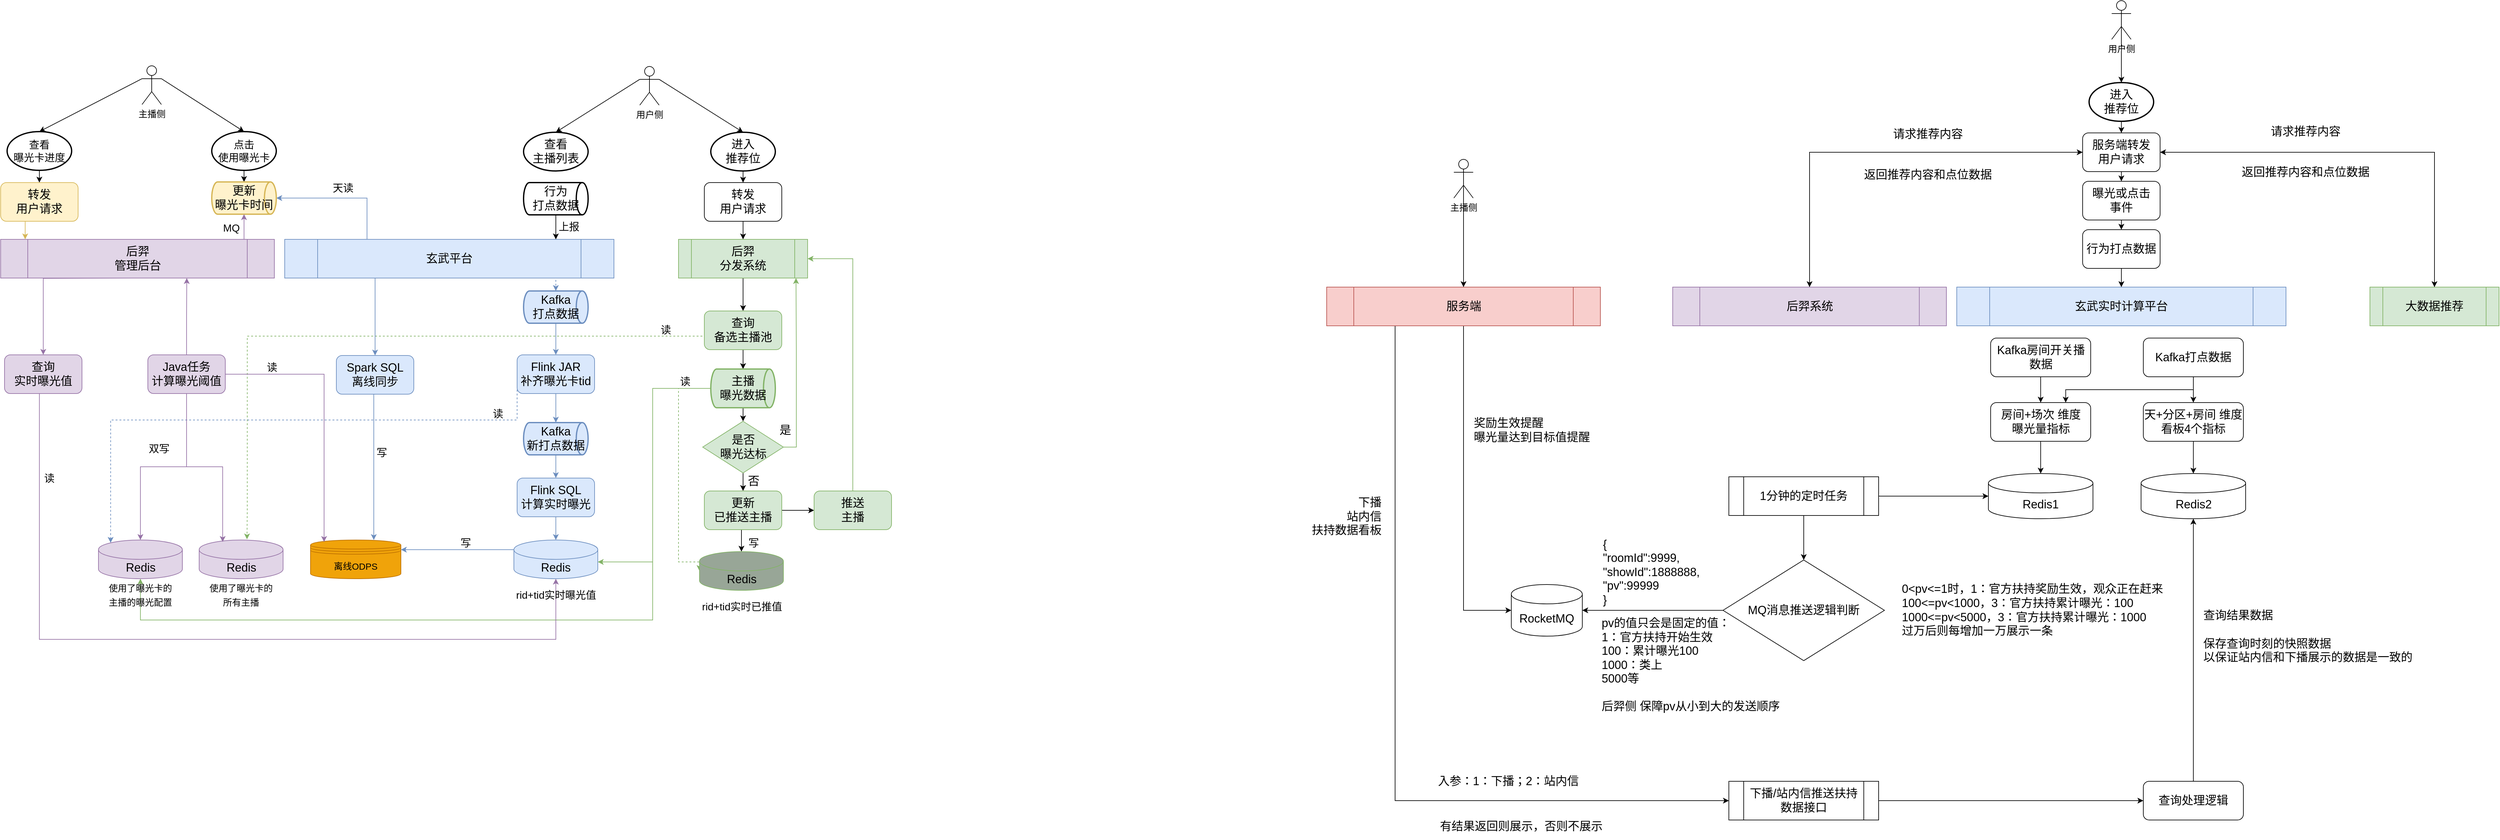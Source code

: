 <mxfile version="20.6.2" type="github">
  <diagram id="t1FCCeD-Ky4FYSk9POs2" name="第 1 页">
    <mxGraphModel dx="2903" dy="1158" grid="1" gridSize="10" guides="1" tooltips="1" connect="1" arrows="1" fold="1" page="1" pageScale="1" pageWidth="827" pageHeight="1169" math="0" shadow="0">
      <root>
        <mxCell id="0" />
        <mxCell id="1" parent="0" />
        <mxCell id="jsiAO8ca6etxvkX8Onv4-1" style="edgeStyle=orthogonalEdgeStyle;rounded=0;orthogonalLoop=1;jettySize=auto;html=1;exitX=0;exitY=0.5;exitDx=0;exitDy=0;exitPerimeter=0;entryX=0.5;entryY=1;entryDx=0;entryDy=0;entryPerimeter=0;fontSize=16;fillColor=#d5e8d4;strokeColor=#82b366;" edge="1" parent="1" source="jsiAO8ca6etxvkX8Onv4-45" target="jsiAO8ca6etxvkX8Onv4-78">
          <mxGeometry relative="1" as="geometry">
            <mxPoint x="140.5" y="906" as="targetPoint" />
            <Array as="points">
              <mxPoint x="600" y="611" />
              <mxPoint x="600" y="970" />
              <mxPoint x="-193" y="970" />
            </Array>
          </mxGeometry>
        </mxCell>
        <mxCell id="jsiAO8ca6etxvkX8Onv4-2" style="edgeStyle=orthogonalEdgeStyle;rounded=0;orthogonalLoop=1;jettySize=auto;html=1;exitX=0.5;exitY=1;exitDx=0;exitDy=0;fontSize=16;entryX=0.5;entryY=1;entryDx=0;entryDy=0;entryPerimeter=0;fillColor=#e1d5e7;strokeColor=#9673a6;" edge="1" parent="1" source="jsiAO8ca6etxvkX8Onv4-58" target="jsiAO8ca6etxvkX8Onv4-15">
          <mxGeometry relative="1" as="geometry">
            <mxPoint x="451" y="880" as="targetPoint" />
            <Array as="points">
              <mxPoint x="-350" y="600" />
              <mxPoint x="-350" y="1000" />
              <mxPoint x="450" y="1000" />
            </Array>
          </mxGeometry>
        </mxCell>
        <mxCell id="jsiAO8ca6etxvkX8Onv4-3" style="edgeStyle=none;rounded=0;orthogonalLoop=1;jettySize=auto;html=1;exitX=1;exitY=0.333;exitDx=0;exitDy=0;exitPerimeter=0;entryX=0.5;entryY=0;entryDx=0;entryDy=0;entryPerimeter=0;fontSize=16;" edge="1" parent="1" source="jsiAO8ca6etxvkX8Onv4-5" target="jsiAO8ca6etxvkX8Onv4-38">
          <mxGeometry relative="1" as="geometry" />
        </mxCell>
        <mxCell id="jsiAO8ca6etxvkX8Onv4-4" style="edgeStyle=none;rounded=0;orthogonalLoop=1;jettySize=auto;html=1;exitX=0;exitY=0.333;exitDx=0;exitDy=0;exitPerimeter=0;entryX=0.5;entryY=0;entryDx=0;entryDy=0;entryPerimeter=0;fontSize=16;" edge="1" parent="1" source="jsiAO8ca6etxvkX8Onv4-5" target="jsiAO8ca6etxvkX8Onv4-40">
          <mxGeometry relative="1" as="geometry" />
        </mxCell>
        <mxCell id="jsiAO8ca6etxvkX8Onv4-5" value="&lt;font style=&quot;font-size: 14px;&quot;&gt;主播侧&lt;/font&gt;" style="shape=umlActor;verticalLabelPosition=bottom;verticalAlign=top;html=1;outlineConnect=0;" vertex="1" parent="1">
          <mxGeometry x="-191" y="111" width="30" height="60" as="geometry" />
        </mxCell>
        <mxCell id="jsiAO8ca6etxvkX8Onv4-6" style="rounded=0;orthogonalLoop=1;jettySize=auto;html=1;exitX=1;exitY=0.333;exitDx=0;exitDy=0;exitPerimeter=0;entryX=0.5;entryY=0;entryDx=0;entryDy=0;entryPerimeter=0;fontSize=16;" edge="1" parent="1" source="jsiAO8ca6etxvkX8Onv4-8" target="jsiAO8ca6etxvkX8Onv4-36">
          <mxGeometry relative="1" as="geometry" />
        </mxCell>
        <mxCell id="jsiAO8ca6etxvkX8Onv4-7" style="edgeStyle=none;rounded=0;orthogonalLoop=1;jettySize=auto;html=1;exitX=0;exitY=0.333;exitDx=0;exitDy=0;exitPerimeter=0;entryX=0.5;entryY=0;entryDx=0;entryDy=0;entryPerimeter=0;fontSize=16;" edge="1" parent="1" source="jsiAO8ca6etxvkX8Onv4-8" target="jsiAO8ca6etxvkX8Onv4-41">
          <mxGeometry relative="1" as="geometry" />
        </mxCell>
        <mxCell id="jsiAO8ca6etxvkX8Onv4-8" value="&lt;font style=&quot;font-size: 14px;&quot;&gt;用户侧&lt;/font&gt;" style="shape=umlActor;verticalLabelPosition=bottom;verticalAlign=top;html=1;outlineConnect=0;" vertex="1" parent="1">
          <mxGeometry x="580" y="112" width="30" height="60" as="geometry" />
        </mxCell>
        <mxCell id="jsiAO8ca6etxvkX8Onv4-9" style="edgeStyle=orthogonalEdgeStyle;rounded=0;orthogonalLoop=1;jettySize=auto;html=1;exitX=0.5;exitY=1;exitDx=0;exitDy=0;entryX=0.5;entryY=0;entryDx=0;entryDy=0;fontSize=18;" edge="1" parent="1" source="jsiAO8ca6etxvkX8Onv4-10" target="jsiAO8ca6etxvkX8Onv4-13">
          <mxGeometry relative="1" as="geometry" />
        </mxCell>
        <mxCell id="jsiAO8ca6etxvkX8Onv4-10" value="后羿&lt;br&gt;分发系统" style="shape=process;whiteSpace=wrap;html=1;backgroundOutline=1;fontSize=18;fillColor=#d5e8d4;strokeColor=#82b366;" vertex="1" parent="1">
          <mxGeometry x="640" y="380" width="200" height="60" as="geometry" />
        </mxCell>
        <mxCell id="jsiAO8ca6etxvkX8Onv4-11" style="edgeStyle=orthogonalEdgeStyle;rounded=0;orthogonalLoop=1;jettySize=auto;html=1;exitX=0.5;exitY=1;exitDx=0;exitDy=0;entryX=0.5;entryY=0;entryDx=0;entryDy=0;entryPerimeter=0;fontSize=18;" edge="1" parent="1" source="jsiAO8ca6etxvkX8Onv4-13" target="jsiAO8ca6etxvkX8Onv4-45">
          <mxGeometry relative="1" as="geometry" />
        </mxCell>
        <mxCell id="jsiAO8ca6etxvkX8Onv4-12" style="edgeStyle=orthogonalEdgeStyle;rounded=0;orthogonalLoop=1;jettySize=auto;html=1;exitX=0;exitY=0.5;exitDx=0;exitDy=0;fontSize=16;fillColor=#d5e8d4;strokeColor=#82b366;dashed=1;entryX=0.57;entryY=0;entryDx=0;entryDy=-1;entryPerimeter=0;" edge="1" parent="1" source="jsiAO8ca6etxvkX8Onv4-13" target="jsiAO8ca6etxvkX8Onv4-75">
          <mxGeometry relative="1" as="geometry">
            <mxPoint x="-30" y="800" as="targetPoint" />
            <Array as="points">
              <mxPoint x="680" y="530" />
              <mxPoint x="-28" y="530" />
              <mxPoint x="-28" y="800" />
            </Array>
          </mxGeometry>
        </mxCell>
        <mxCell id="jsiAO8ca6etxvkX8Onv4-13" value="&lt;span style=&quot;font-size: 18px;&quot;&gt;查询&lt;br&gt;备选主播池&lt;/span&gt;" style="rounded=1;whiteSpace=wrap;html=1;fontSize=14;fillColor=#d5e8d4;strokeColor=#82b366;" vertex="1" parent="1">
          <mxGeometry x="680" y="491" width="120" height="60" as="geometry" />
        </mxCell>
        <mxCell id="jsiAO8ca6etxvkX8Onv4-14" value="" style="group;" vertex="1" connectable="0" parent="1">
          <mxGeometry x="382.5" y="846" width="135" height="100" as="geometry" />
        </mxCell>
        <mxCell id="jsiAO8ca6etxvkX8Onv4-15" value="Redis" style="shape=cylinder3;whiteSpace=wrap;html=1;boundedLbl=1;backgroundOutline=1;size=15;fontSize=18;fillColor=#dae8fc;strokeColor=#6c8ebf;" vertex="1" parent="jsiAO8ca6etxvkX8Onv4-14">
          <mxGeometry x="2.5" width="130" height="60" as="geometry" />
        </mxCell>
        <mxCell id="jsiAO8ca6etxvkX8Onv4-16" value="&lt;font style=&quot;font-size: 16px;&quot;&gt;rid+tid实时曝光值&lt;/font&gt;" style="text;html=1;align=center;verticalAlign=middle;whiteSpace=wrap;rounded=0;fontSize=18;" vertex="1" parent="jsiAO8ca6etxvkX8Onv4-14">
          <mxGeometry x="0.5" y="70" width="135" height="30" as="geometry" />
        </mxCell>
        <mxCell id="jsiAO8ca6etxvkX8Onv4-17" style="edgeStyle=orthogonalEdgeStyle;rounded=0;orthogonalLoop=1;jettySize=auto;html=1;exitX=0.5;exitY=1;exitDx=0;exitDy=0;fontSize=18;" edge="1" parent="1" source="jsiAO8ca6etxvkX8Onv4-19" target="jsiAO8ca6etxvkX8Onv4-22">
          <mxGeometry relative="1" as="geometry" />
        </mxCell>
        <mxCell id="jsiAO8ca6etxvkX8Onv4-18" style="edgeStyle=orthogonalEdgeStyle;rounded=0;orthogonalLoop=1;jettySize=auto;html=1;exitX=1;exitY=0.5;exitDx=0;exitDy=0;entryX=0.91;entryY=1;entryDx=0;entryDy=0;entryPerimeter=0;fontSize=18;fillColor=#d5e8d4;strokeColor=#82b366;" edge="1" parent="1" source="jsiAO8ca6etxvkX8Onv4-19" target="jsiAO8ca6etxvkX8Onv4-10">
          <mxGeometry relative="1" as="geometry" />
        </mxCell>
        <mxCell id="jsiAO8ca6etxvkX8Onv4-19" value="&lt;font style=&quot;font-size: 18px;&quot;&gt;是否&lt;br&gt;曝光达标&lt;/font&gt;" style="rhombus;whiteSpace=wrap;html=1;fontSize=14;fillColor=#d5e8d4;strokeColor=#82b366;" vertex="1" parent="1">
          <mxGeometry x="677.5" y="662" width="125" height="80" as="geometry" />
        </mxCell>
        <mxCell id="jsiAO8ca6etxvkX8Onv4-20" style="edgeStyle=orthogonalEdgeStyle;rounded=0;orthogonalLoop=1;jettySize=auto;html=1;exitX=1;exitY=0.5;exitDx=0;exitDy=0;entryX=0;entryY=0.5;entryDx=0;entryDy=0;fontSize=16;" edge="1" parent="1" source="jsiAO8ca6etxvkX8Onv4-22" target="jsiAO8ca6etxvkX8Onv4-24">
          <mxGeometry relative="1" as="geometry" />
        </mxCell>
        <mxCell id="jsiAO8ca6etxvkX8Onv4-21" style="edgeStyle=orthogonalEdgeStyle;rounded=0;orthogonalLoop=1;jettySize=auto;html=1;exitX=0.5;exitY=1;exitDx=0;exitDy=0;entryX=0.5;entryY=0;entryDx=0;entryDy=0;entryPerimeter=0;fontSize=16;" edge="1" parent="1" source="jsiAO8ca6etxvkX8Onv4-22" target="jsiAO8ca6etxvkX8Onv4-60">
          <mxGeometry relative="1" as="geometry" />
        </mxCell>
        <mxCell id="jsiAO8ca6etxvkX8Onv4-22" value="&lt;span style=&quot;font-size: 18px;&quot;&gt;更新&lt;br&gt;&lt;/span&gt;&lt;span style=&quot;font-size: 18px;&quot;&gt;已推送主播&lt;/span&gt;" style="rounded=1;whiteSpace=wrap;html=1;fontSize=14;fillColor=#d5e8d4;strokeColor=#82b366;" vertex="1" parent="1">
          <mxGeometry x="680" y="770" width="120" height="60" as="geometry" />
        </mxCell>
        <mxCell id="jsiAO8ca6etxvkX8Onv4-23" style="edgeStyle=orthogonalEdgeStyle;rounded=0;orthogonalLoop=1;jettySize=auto;html=1;exitX=0.5;exitY=0;exitDx=0;exitDy=0;entryX=1;entryY=0.5;entryDx=0;entryDy=0;fontSize=16;fillColor=#d5e8d4;strokeColor=#82b366;" edge="1" parent="1" source="jsiAO8ca6etxvkX8Onv4-24" target="jsiAO8ca6etxvkX8Onv4-10">
          <mxGeometry relative="1" as="geometry" />
        </mxCell>
        <mxCell id="jsiAO8ca6etxvkX8Onv4-24" value="&lt;span style=&quot;font-size: 18px;&quot;&gt;推送&lt;br&gt;主播&lt;/span&gt;" style="rounded=1;whiteSpace=wrap;html=1;fontSize=14;fillColor=#d5e8d4;strokeColor=#82b366;" vertex="1" parent="1">
          <mxGeometry x="850" y="770" width="120" height="60" as="geometry" />
        </mxCell>
        <mxCell id="jsiAO8ca6etxvkX8Onv4-25" style="edgeStyle=orthogonalEdgeStyle;rounded=0;orthogonalLoop=1;jettySize=auto;html=1;exitX=0.5;exitY=1;exitDx=0;exitDy=0;entryX=0.5;entryY=0;entryDx=0;entryDy=0;entryPerimeter=0;fontSize=18;fillColor=#dae8fc;strokeColor=#6c8ebf;" edge="1" parent="1" source="jsiAO8ca6etxvkX8Onv4-27" target="jsiAO8ca6etxvkX8Onv4-51">
          <mxGeometry relative="1" as="geometry" />
        </mxCell>
        <mxCell id="jsiAO8ca6etxvkX8Onv4-26" style="edgeStyle=orthogonalEdgeStyle;rounded=0;orthogonalLoop=1;jettySize=auto;html=1;exitX=0;exitY=0.5;exitDx=0;exitDy=0;dashed=1;fontSize=16;fillColor=#dae8fc;strokeColor=#6c8ebf;entryX=0.145;entryY=0;entryDx=0;entryDy=4.35;entryPerimeter=0;" edge="1" parent="1" source="jsiAO8ca6etxvkX8Onv4-27" target="jsiAO8ca6etxvkX8Onv4-78">
          <mxGeometry relative="1" as="geometry">
            <mxPoint x="-210" y="840" as="targetPoint" />
            <Array as="points">
              <mxPoint x="390" y="660" />
              <mxPoint x="-240" y="660" />
            </Array>
          </mxGeometry>
        </mxCell>
        <mxCell id="jsiAO8ca6etxvkX8Onv4-27" value="&lt;span style=&quot;font-size: 18px;&quot;&gt;Flink JAR&lt;br&gt;补齐曝光卡tid&lt;br&gt;&lt;/span&gt;" style="rounded=1;whiteSpace=wrap;html=1;fontSize=14;fillColor=#dae8fc;strokeColor=#6c8ebf;" vertex="1" parent="1">
          <mxGeometry x="390" y="559" width="120" height="60" as="geometry" />
        </mxCell>
        <mxCell id="jsiAO8ca6etxvkX8Onv4-28" style="edgeStyle=orthogonalEdgeStyle;rounded=0;orthogonalLoop=1;jettySize=auto;html=1;exitX=0.5;exitY=1;exitDx=0;exitDy=0;entryX=0.5;entryY=0;entryDx=0;entryDy=0;entryPerimeter=0;fontSize=18;fillColor=#dae8fc;strokeColor=#6c8ebf;" edge="1" parent="1" source="jsiAO8ca6etxvkX8Onv4-29" target="jsiAO8ca6etxvkX8Onv4-15">
          <mxGeometry relative="1" as="geometry" />
        </mxCell>
        <mxCell id="jsiAO8ca6etxvkX8Onv4-29" value="&lt;span style=&quot;font-size: 18px;&quot;&gt;Flink SQL&lt;br&gt;计算实时曝光&lt;br&gt;&lt;/span&gt;" style="rounded=1;whiteSpace=wrap;html=1;fontSize=14;fillColor=#dae8fc;strokeColor=#6c8ebf;" vertex="1" parent="1">
          <mxGeometry x="390" y="750" width="120" height="60" as="geometry" />
        </mxCell>
        <mxCell id="jsiAO8ca6etxvkX8Onv4-30" value="&lt;font style=&quot;font-size: 14px;&quot;&gt;离线ODPS&lt;/font&gt;" style="shape=datastore;whiteSpace=wrap;html=1;fontSize=18;fillColor=#f0a30a;strokeColor=#BD7000;fontColor=#000000;points=[[0,0.3,0,0,0],[0,0.5,0,0,0],[0,0.7,0,0,0],[0.15,0.05,0,0,0],[0.15,0.95,0,0,0],[0.5,0,0,0,0],[0.5,1,0,0,0],[0.7,0,0,0,0],[0.85,0.95,0,0,0],[1,0.3,0,0,0],[1,0.5,0,0,0],[1,0.7,0,0,0]];" vertex="1" parent="1">
          <mxGeometry x="70" y="846" width="140" height="60" as="geometry" />
        </mxCell>
        <mxCell id="jsiAO8ca6etxvkX8Onv4-31" style="edgeStyle=orthogonalEdgeStyle;rounded=0;orthogonalLoop=1;jettySize=auto;html=1;exitX=0.83;exitY=1;exitDx=0;exitDy=0;exitPerimeter=0;entryX=0.5;entryY=0;entryDx=0;entryDy=0;entryPerimeter=0;dashed=1;fontSize=16;fillColor=#dae8fc;strokeColor=#6c8ebf;" edge="1" parent="1" source="jsiAO8ca6etxvkX8Onv4-34" target="jsiAO8ca6etxvkX8Onv4-49">
          <mxGeometry relative="1" as="geometry" />
        </mxCell>
        <mxCell id="jsiAO8ca6etxvkX8Onv4-32" style="edgeStyle=orthogonalEdgeStyle;rounded=0;orthogonalLoop=1;jettySize=auto;html=1;exitX=0.25;exitY=1;exitDx=0;exitDy=0;exitPerimeter=0;entryX=0.5;entryY=0;entryDx=0;entryDy=0;fontSize=16;fillColor=#dae8fc;strokeColor=#6c8ebf;" edge="1" parent="1" source="jsiAO8ca6etxvkX8Onv4-34" target="jsiAO8ca6etxvkX8Onv4-68">
          <mxGeometry relative="1" as="geometry">
            <Array as="points">
              <mxPoint x="170" y="440" />
            </Array>
          </mxGeometry>
        </mxCell>
        <mxCell id="jsiAO8ca6etxvkX8Onv4-33" style="edgeStyle=orthogonalEdgeStyle;rounded=0;orthogonalLoop=1;jettySize=auto;html=1;exitX=0.25;exitY=0;exitDx=0;exitDy=0;exitPerimeter=0;entryX=1;entryY=0.5;entryDx=0;entryDy=0;entryPerimeter=0;fontSize=16;fillColor=#dae8fc;strokeColor=#6c8ebf;" edge="1" parent="1" source="jsiAO8ca6etxvkX8Onv4-34" target="jsiAO8ca6etxvkX8Onv4-52">
          <mxGeometry relative="1" as="geometry" />
        </mxCell>
        <mxCell id="jsiAO8ca6etxvkX8Onv4-34" value="玄武平台" style="shape=process;whiteSpace=wrap;html=1;backgroundOutline=1;fontSize=18;fillColor=#dae8fc;strokeColor=#6c8ebf;points=[[0,0,0,0,0],[0,0.25,0,0,0],[0,0.5,0,0,0],[0,0.75,0,0,0],[0.11,1,0,0,0],[0.25,0,0,0,0],[0.25,1,0,0,0],[0.5,0,0,0,0],[0.5,1,0,0,0],[0.75,0,0,0,0],[0.83,1,0,0,0],[1,0,0,0,0],[1,0.25,0,0,0],[1,0.5,0,0,0],[1,0.75,0,0,0],[1,1,0,0,0]];" vertex="1" parent="1">
          <mxGeometry x="30" y="380" width="510" height="60" as="geometry" />
        </mxCell>
        <mxCell id="jsiAO8ca6etxvkX8Onv4-35" style="edgeStyle=orthogonalEdgeStyle;rounded=0;orthogonalLoop=1;jettySize=auto;html=1;exitX=0.5;exitY=1;exitDx=0;exitDy=0;exitPerimeter=0;fontSize=16;" edge="1" parent="1" source="jsiAO8ca6etxvkX8Onv4-36" target="jsiAO8ca6etxvkX8Onv4-64">
          <mxGeometry relative="1" as="geometry" />
        </mxCell>
        <mxCell id="jsiAO8ca6etxvkX8Onv4-36" value="&lt;font style=&quot;font-size: 18px;&quot;&gt;进入&lt;br&gt;推荐位&lt;/font&gt;" style="strokeWidth=2;html=1;shape=mxgraph.flowchart.start_1;whiteSpace=wrap;fontSize=14;" vertex="1" parent="1">
          <mxGeometry x="690" y="214" width="100" height="60" as="geometry" />
        </mxCell>
        <mxCell id="jsiAO8ca6etxvkX8Onv4-37" style="edgeStyle=orthogonalEdgeStyle;rounded=0;orthogonalLoop=1;jettySize=auto;html=1;exitX=0.5;exitY=1;exitDx=0;exitDy=0;exitPerimeter=0;fontSize=16;" edge="1" parent="1" source="jsiAO8ca6etxvkX8Onv4-38" target="jsiAO8ca6etxvkX8Onv4-52">
          <mxGeometry relative="1" as="geometry" />
        </mxCell>
        <mxCell id="jsiAO8ca6etxvkX8Onv4-38" value="&lt;font style=&quot;font-size: 16px;&quot;&gt;点击&lt;br style=&quot;&quot;&gt;使用曝光卡&lt;/font&gt;" style="strokeWidth=2;html=1;shape=mxgraph.flowchart.start_1;whiteSpace=wrap;fontSize=14;" vertex="1" parent="1">
          <mxGeometry x="-83" y="213" width="100" height="60" as="geometry" />
        </mxCell>
        <mxCell id="jsiAO8ca6etxvkX8Onv4-39" style="edgeStyle=orthogonalEdgeStyle;rounded=0;orthogonalLoop=1;jettySize=auto;html=1;exitX=0.5;exitY=1;exitDx=0;exitDy=0;exitPerimeter=0;entryX=0.5;entryY=0;entryDx=0;entryDy=0;fontSize=16;" edge="1" parent="1" source="jsiAO8ca6etxvkX8Onv4-40" target="jsiAO8ca6etxvkX8Onv4-66">
          <mxGeometry relative="1" as="geometry" />
        </mxCell>
        <mxCell id="jsiAO8ca6etxvkX8Onv4-40" value="&lt;font style=&quot;font-size: 16px;&quot;&gt;查看&lt;br style=&quot;&quot;&gt;曝光卡进度&lt;/font&gt;" style="strokeWidth=2;html=1;shape=mxgraph.flowchart.start_1;whiteSpace=wrap;fontSize=14;" vertex="1" parent="1">
          <mxGeometry x="-400" y="213" width="100" height="60" as="geometry" />
        </mxCell>
        <mxCell id="jsiAO8ca6etxvkX8Onv4-41" value="&lt;font style=&quot;font-size: 18px;&quot;&gt;查看&lt;br&gt;主播列表&lt;br&gt;&lt;/font&gt;" style="strokeWidth=2;html=1;shape=mxgraph.flowchart.start_1;whiteSpace=wrap;fontSize=14;" vertex="1" parent="1">
          <mxGeometry x="400" y="214" width="100" height="60" as="geometry" />
        </mxCell>
        <mxCell id="jsiAO8ca6etxvkX8Onv4-42" style="edgeStyle=orthogonalEdgeStyle;rounded=0;orthogonalLoop=1;jettySize=auto;html=1;exitX=0.5;exitY=1;exitDx=0;exitDy=0;exitPerimeter=0;entryX=0.5;entryY=0;entryDx=0;entryDy=0;fontSize=18;" edge="1" parent="1" source="jsiAO8ca6etxvkX8Onv4-45" target="jsiAO8ca6etxvkX8Onv4-19">
          <mxGeometry relative="1" as="geometry" />
        </mxCell>
        <mxCell id="jsiAO8ca6etxvkX8Onv4-43" style="edgeStyle=orthogonalEdgeStyle;rounded=0;orthogonalLoop=1;jettySize=auto;html=1;exitX=0;exitY=0.5;exitDx=0;exitDy=0;exitPerimeter=0;fontSize=16;fillColor=#d5e8d4;strokeColor=#82b366;" edge="1" parent="1" source="jsiAO8ca6etxvkX8Onv4-45">
          <mxGeometry relative="1" as="geometry">
            <mxPoint x="515" y="880" as="targetPoint" />
            <Array as="points">
              <mxPoint x="600" y="611" />
              <mxPoint x="600" y="880" />
            </Array>
          </mxGeometry>
        </mxCell>
        <mxCell id="jsiAO8ca6etxvkX8Onv4-44" style="edgeStyle=orthogonalEdgeStyle;rounded=0;orthogonalLoop=1;jettySize=auto;html=1;exitX=0;exitY=0.5;exitDx=0;exitDy=0;exitPerimeter=0;entryX=0;entryY=0.5;entryDx=0;entryDy=0;entryPerimeter=0;fontSize=16;fillColor=#d5e8d4;strokeColor=#82b366;dashed=1;" edge="1" parent="1" source="jsiAO8ca6etxvkX8Onv4-45" target="jsiAO8ca6etxvkX8Onv4-60">
          <mxGeometry relative="1" as="geometry">
            <Array as="points">
              <mxPoint x="640" y="611" />
              <mxPoint x="640" y="880" />
            </Array>
          </mxGeometry>
        </mxCell>
        <mxCell id="jsiAO8ca6etxvkX8Onv4-45" value="&lt;font style=&quot;font-size: 18px;&quot;&gt;主播&lt;br&gt;曝光数据&lt;/font&gt;" style="strokeWidth=2;html=1;shape=mxgraph.flowchart.direct_data;whiteSpace=wrap;fontSize=16;fillColor=#d5e8d4;strokeColor=#82b366;" vertex="1" parent="1">
          <mxGeometry x="690" y="581" width="100" height="60" as="geometry" />
        </mxCell>
        <mxCell id="jsiAO8ca6etxvkX8Onv4-46" value="否" style="text;html=1;align=center;verticalAlign=middle;resizable=0;points=[];autosize=1;strokeColor=none;fillColor=none;fontSize=18;" vertex="1" parent="1">
          <mxGeometry x="741" y="740" width="30" height="30" as="geometry" />
        </mxCell>
        <mxCell id="jsiAO8ca6etxvkX8Onv4-47" value="是" style="text;html=1;align=center;verticalAlign=middle;resizable=0;points=[];autosize=1;strokeColor=none;fillColor=none;fontSize=18;" vertex="1" parent="1">
          <mxGeometry x="790" y="661" width="30" height="30" as="geometry" />
        </mxCell>
        <mxCell id="jsiAO8ca6etxvkX8Onv4-48" style="edgeStyle=orthogonalEdgeStyle;rounded=0;orthogonalLoop=1;jettySize=auto;html=1;exitX=0.5;exitY=1;exitDx=0;exitDy=0;exitPerimeter=0;entryX=0.5;entryY=0;entryDx=0;entryDy=0;fontSize=18;fillColor=#dae8fc;strokeColor=#6c8ebf;" edge="1" parent="1" source="jsiAO8ca6etxvkX8Onv4-49" target="jsiAO8ca6etxvkX8Onv4-27">
          <mxGeometry relative="1" as="geometry" />
        </mxCell>
        <mxCell id="jsiAO8ca6etxvkX8Onv4-49" value="&lt;span style=&quot;font-size: 18px;&quot;&gt;Kafka&lt;br&gt;打点数据&lt;/span&gt;" style="strokeWidth=2;html=1;shape=mxgraph.flowchart.direct_data;whiteSpace=wrap;fontSize=16;fillColor=#dae8fc;strokeColor=#6c8ebf;" vertex="1" parent="1">
          <mxGeometry x="400" y="460" width="100" height="50" as="geometry" />
        </mxCell>
        <mxCell id="jsiAO8ca6etxvkX8Onv4-50" style="edgeStyle=orthogonalEdgeStyle;rounded=0;orthogonalLoop=1;jettySize=auto;html=1;exitX=0.5;exitY=1;exitDx=0;exitDy=0;exitPerimeter=0;entryX=0.5;entryY=0;entryDx=0;entryDy=0;fontSize=18;fillColor=#dae8fc;strokeColor=#6c8ebf;" edge="1" parent="1" source="jsiAO8ca6etxvkX8Onv4-51" target="jsiAO8ca6etxvkX8Onv4-29">
          <mxGeometry relative="1" as="geometry" />
        </mxCell>
        <mxCell id="jsiAO8ca6etxvkX8Onv4-51" value="&lt;span style=&quot;font-size: 18px;&quot;&gt;Kafka&lt;br&gt;新打点数据&lt;/span&gt;" style="strokeWidth=2;html=1;shape=mxgraph.flowchart.direct_data;whiteSpace=wrap;fontSize=16;fillColor=#dae8fc;strokeColor=#6c8ebf;" vertex="1" parent="1">
          <mxGeometry x="400" y="664" width="100" height="50" as="geometry" />
        </mxCell>
        <mxCell id="jsiAO8ca6etxvkX8Onv4-52" value="&lt;span style=&quot;font-size: 18px;&quot;&gt;更新&lt;br&gt;曝光卡时间&lt;/span&gt;" style="strokeWidth=2;html=1;shape=mxgraph.flowchart.direct_data;whiteSpace=wrap;fontSize=16;fillColor=#fff2cc;strokeColor=#d6b656;" vertex="1" parent="1">
          <mxGeometry x="-83" y="291" width="100" height="50" as="geometry" />
        </mxCell>
        <mxCell id="jsiAO8ca6etxvkX8Onv4-53" style="edgeStyle=orthogonalEdgeStyle;rounded=0;orthogonalLoop=1;jettySize=auto;html=1;exitX=0.5;exitY=1;exitDx=0;exitDy=0;exitPerimeter=0;fontSize=16;" edge="1" parent="1" source="jsiAO8ca6etxvkX8Onv4-54">
          <mxGeometry relative="1" as="geometry">
            <mxPoint x="450" y="380" as="targetPoint" />
          </mxGeometry>
        </mxCell>
        <mxCell id="jsiAO8ca6etxvkX8Onv4-54" value="&lt;span style=&quot;font-size: 18px;&quot;&gt;行为&lt;br&gt;打点数据&lt;/span&gt;" style="strokeWidth=2;html=1;shape=mxgraph.flowchart.direct_data;whiteSpace=wrap;fontSize=16;" vertex="1" parent="1">
          <mxGeometry x="400" y="292" width="100" height="50" as="geometry" />
        </mxCell>
        <mxCell id="jsiAO8ca6etxvkX8Onv4-55" style="edgeStyle=orthogonalEdgeStyle;rounded=0;orthogonalLoop=1;jettySize=auto;html=1;exitX=0.25;exitY=1;exitDx=0;exitDy=0;entryX=0.5;entryY=0;entryDx=0;entryDy=0;fontSize=16;fillColor=#e1d5e7;strokeColor=#9673a6;" edge="1" parent="1" target="jsiAO8ca6etxvkX8Onv4-58">
          <mxGeometry relative="1" as="geometry">
            <mxPoint x="-204.5" y="440" as="sourcePoint" />
          </mxGeometry>
        </mxCell>
        <mxCell id="jsiAO8ca6etxvkX8Onv4-56" style="edgeStyle=orthogonalEdgeStyle;rounded=0;orthogonalLoop=1;jettySize=auto;html=1;exitX=0.9;exitY=0;exitDx=0;exitDy=0;exitPerimeter=0;entryX=0.5;entryY=1;entryDx=0;entryDy=0;entryPerimeter=0;fontSize=16;fillColor=#e1d5e7;strokeColor=#9673a6;" edge="1" parent="1" source="jsiAO8ca6etxvkX8Onv4-57" target="jsiAO8ca6etxvkX8Onv4-52">
          <mxGeometry relative="1" as="geometry" />
        </mxCell>
        <mxCell id="jsiAO8ca6etxvkX8Onv4-57" value="后羿&lt;br&gt;管理后台" style="shape=process;whiteSpace=wrap;html=1;backgroundOutline=1;fontSize=18;fillColor=#e1d5e7;strokeColor=#9673a6;points=[[0,0.25,0,0,0],[0,0.5,0,0,0],[0,0.75,0,0,0],[0,1,0,0,0],[0.09,0,0,0,-3],[0.25,0,0,0,0],[0.25,1,0,0,0],[0.5,0,0,0,0],[0.5,1,0,0,0],[0.68,1,0,0,0],[0.9,0,0,0,0],[1,0,0,0,0],[1,0.25,0,0,0],[1,0.5,0,0,0],[1,0.75,0,0,0],[1,1,0,0,0]];" vertex="1" parent="1">
          <mxGeometry x="-410" y="380" width="424" height="60" as="geometry" />
        </mxCell>
        <mxCell id="jsiAO8ca6etxvkX8Onv4-58" value="&lt;span style=&quot;font-size: 18px;&quot;&gt;查询&lt;br&gt;实时曝光值&lt;br&gt;&lt;/span&gt;" style="rounded=1;whiteSpace=wrap;html=1;fontSize=14;fillColor=#e1d5e7;strokeColor=#9673a6;" vertex="1" parent="1">
          <mxGeometry x="-404" y="559" width="120" height="60" as="geometry" />
        </mxCell>
        <mxCell id="jsiAO8ca6etxvkX8Onv4-59" value="" style="group;" vertex="1" connectable="0" parent="1">
          <mxGeometry x="670" y="864" width="135" height="100" as="geometry" />
        </mxCell>
        <mxCell id="jsiAO8ca6etxvkX8Onv4-60" value="Redis" style="shape=cylinder3;whiteSpace=wrap;html=1;boundedLbl=1;backgroundOutline=1;size=15;fontSize=18;fillColor=#98A697;strokeColor=#82b366;" vertex="1" parent="jsiAO8ca6etxvkX8Onv4-59">
          <mxGeometry x="2.5" width="130" height="60" as="geometry" />
        </mxCell>
        <mxCell id="jsiAO8ca6etxvkX8Onv4-61" value="&lt;font style=&quot;font-size: 16px;&quot;&gt;rid+tid实时已推值&lt;/font&gt;" style="text;html=1;strokeColor=none;fillColor=none;align=center;verticalAlign=middle;whiteSpace=wrap;rounded=0;fontSize=18;" vertex="1" parent="jsiAO8ca6etxvkX8Onv4-59">
          <mxGeometry x="0.5" y="70" width="135" height="30" as="geometry" />
        </mxCell>
        <mxCell id="jsiAO8ca6etxvkX8Onv4-62" value="上报" style="text;html=1;align=center;verticalAlign=middle;resizable=0;points=[];autosize=1;strokeColor=none;fillColor=none;fontSize=16;" vertex="1" parent="1">
          <mxGeometry x="445" y="350" width="50" height="20" as="geometry" />
        </mxCell>
        <mxCell id="jsiAO8ca6etxvkX8Onv4-63" style="edgeStyle=orthogonalEdgeStyle;rounded=0;orthogonalLoop=1;jettySize=auto;html=1;exitX=0.5;exitY=1;exitDx=0;exitDy=0;fontSize=16;" edge="1" parent="1" source="jsiAO8ca6etxvkX8Onv4-64" target="jsiAO8ca6etxvkX8Onv4-10">
          <mxGeometry relative="1" as="geometry" />
        </mxCell>
        <mxCell id="jsiAO8ca6etxvkX8Onv4-64" value="&lt;span style=&quot;font-size: 18px;&quot;&gt;转发&lt;br&gt;用户请求&lt;/span&gt;" style="rounded=1;whiteSpace=wrap;html=1;fontSize=14;" vertex="1" parent="1">
          <mxGeometry x="680" y="292" width="120" height="60" as="geometry" />
        </mxCell>
        <mxCell id="jsiAO8ca6etxvkX8Onv4-65" style="edgeStyle=orthogonalEdgeStyle;rounded=0;orthogonalLoop=1;jettySize=auto;html=1;exitX=0.25;exitY=1;exitDx=0;exitDy=0;fontSize=16;fillColor=#fff2cc;strokeColor=#d6b656;" edge="1" parent="1" source="jsiAO8ca6etxvkX8Onv4-66">
          <mxGeometry relative="1" as="geometry">
            <mxPoint x="-372" y="380" as="targetPoint" />
          </mxGeometry>
        </mxCell>
        <mxCell id="jsiAO8ca6etxvkX8Onv4-66" value="&lt;span style=&quot;font-size: 18px;&quot;&gt;转发&lt;br&gt;用户请求&lt;/span&gt;" style="rounded=1;whiteSpace=wrap;html=1;fontSize=14;fillColor=#fff2cc;strokeColor=#d6b656;points=[[0,0,0,0,0],[0,0.25,0,0,0],[0,0.5,0,0,0],[0,0.75,0,0,0],[0,1,0,0,0],[0.25,0,0,0,0],[0.3,1,0,0,0],[0.5,0,0,0,0],[0.5,1,0,0,0],[0.75,0,0,0,0],[0.75,1,0,0,0],[1,0,0,0,0],[1,0.25,0,0,0],[1,0.5,0,0,0],[1,0.75,0,0,0],[1,1,0,0,0]];" vertex="1" parent="1">
          <mxGeometry x="-410" y="292" width="120" height="60" as="geometry" />
        </mxCell>
        <mxCell id="jsiAO8ca6etxvkX8Onv4-67" style="edgeStyle=orthogonalEdgeStyle;rounded=0;orthogonalLoop=1;jettySize=auto;html=1;exitX=0.5;exitY=1;exitDx=0;exitDy=0;entryX=0.7;entryY=0;entryDx=0;entryDy=0;fontSize=16;fillColor=#dae8fc;strokeColor=#6c8ebf;entryPerimeter=0;" edge="1" parent="1" source="jsiAO8ca6etxvkX8Onv4-68" target="jsiAO8ca6etxvkX8Onv4-30">
          <mxGeometry relative="1" as="geometry">
            <Array as="points">
              <mxPoint x="168" y="620" />
            </Array>
          </mxGeometry>
        </mxCell>
        <mxCell id="jsiAO8ca6etxvkX8Onv4-68" value="&lt;span style=&quot;font-size: 18px;&quot;&gt;Spark SQL&lt;br&gt;离线同步&lt;br&gt;&lt;/span&gt;" style="rounded=1;whiteSpace=wrap;html=1;fontSize=14;fillColor=#dae8fc;strokeColor=#6c8ebf;" vertex="1" parent="1">
          <mxGeometry x="110" y="560" width="120" height="60" as="geometry" />
        </mxCell>
        <mxCell id="jsiAO8ca6etxvkX8Onv4-69" value="读" style="text;html=1;align=center;verticalAlign=middle;resizable=0;points=[];autosize=1;strokeColor=none;fillColor=none;fontSize=16;" vertex="1" parent="1">
          <mxGeometry x="345" y="640" width="30" height="20" as="geometry" />
        </mxCell>
        <mxCell id="jsiAO8ca6etxvkX8Onv4-70" value="读" style="text;html=1;align=center;verticalAlign=middle;resizable=0;points=[];autosize=1;strokeColor=none;fillColor=none;fontSize=16;" vertex="1" parent="1">
          <mxGeometry x="605" y="510" width="30" height="20" as="geometry" />
        </mxCell>
        <mxCell id="jsiAO8ca6etxvkX8Onv4-71" value="读" style="text;html=1;align=center;verticalAlign=middle;resizable=0;points=[];autosize=1;strokeColor=none;fillColor=none;fontSize=16;" vertex="1" parent="1">
          <mxGeometry x="-350" y="740" width="30" height="20" as="geometry" />
        </mxCell>
        <mxCell id="jsiAO8ca6etxvkX8Onv4-72" value="读" style="text;html=1;align=center;verticalAlign=middle;resizable=0;points=[];autosize=1;strokeColor=none;fillColor=none;fontSize=16;" vertex="1" parent="1">
          <mxGeometry x="635" y="590" width="30" height="20" as="geometry" />
        </mxCell>
        <mxCell id="jsiAO8ca6etxvkX8Onv4-73" value="写" style="text;html=1;align=center;verticalAlign=middle;resizable=0;points=[];autosize=1;strokeColor=none;fillColor=none;fontSize=16;" vertex="1" parent="1">
          <mxGeometry x="741" y="840" width="30" height="20" as="geometry" />
        </mxCell>
        <mxCell id="jsiAO8ca6etxvkX8Onv4-74" value="" style="group;" vertex="1" connectable="0" parent="1">
          <mxGeometry x="-105" y="846" width="135" height="100" as="geometry" />
        </mxCell>
        <mxCell id="jsiAO8ca6etxvkX8Onv4-75" value="Redis" style="shape=cylinder3;whiteSpace=wrap;html=1;boundedLbl=1;backgroundOutline=1;size=15;fontSize=18;fillColor=#e1d5e7;strokeColor=#9673a6;points=[[0,0.25,0,0,0],[0,0.38,0,0,0],[0,0.5,0,0,0],[0,0.63,0,0,0],[0,0.75,0,0,0],[0.15,0.93,0,0,0],[0.28,0.05,0,0,0],[0.5,1,0,0,0],[0.57,0,0,0,-1],[0.85,0.07,0,0,0],[0.85,0.93,0,0,0],[1,0.25,0,0,0],[1,0.38,0,0,0],[1,0.5,0,0,0],[1,0.63,0,0,0],[1,0.75,0,0,0]];" vertex="1" parent="jsiAO8ca6etxvkX8Onv4-74">
          <mxGeometry x="2.5" width="130" height="60" as="geometry" />
        </mxCell>
        <mxCell id="jsiAO8ca6etxvkX8Onv4-76" value="&lt;font style=&quot;font-size: 14px;&quot;&gt;使用了曝光卡的&lt;br&gt;所有主播&lt;/font&gt;" style="text;html=1;align=center;verticalAlign=middle;whiteSpace=wrap;rounded=0;fontSize=18;" vertex="1" parent="jsiAO8ca6etxvkX8Onv4-74">
          <mxGeometry y="70" width="135" height="30" as="geometry" />
        </mxCell>
        <mxCell id="jsiAO8ca6etxvkX8Onv4-77" value="" style="group;" vertex="1" connectable="0" parent="1">
          <mxGeometry x="-261" y="846" width="135" height="100" as="geometry" />
        </mxCell>
        <mxCell id="jsiAO8ca6etxvkX8Onv4-78" value="Redis" style="shape=cylinder3;whiteSpace=wrap;html=1;boundedLbl=1;backgroundOutline=1;size=15;fontSize=18;fillColor=#e1d5e7;strokeColor=#9673a6;" vertex="1" parent="jsiAO8ca6etxvkX8Onv4-77">
          <mxGeometry x="2.5" width="130" height="60" as="geometry" />
        </mxCell>
        <mxCell id="jsiAO8ca6etxvkX8Onv4-79" value="&lt;font style=&quot;font-size: 14px;&quot;&gt;使用了曝光卡的&lt;br&gt;主播的曝光配置&lt;/font&gt;" style="text;html=1;strokeColor=none;fillColor=none;align=center;verticalAlign=middle;whiteSpace=wrap;rounded=0;fontSize=18;" vertex="1" parent="jsiAO8ca6etxvkX8Onv4-77">
          <mxGeometry y="70" width="135" height="30" as="geometry" />
        </mxCell>
        <mxCell id="jsiAO8ca6etxvkX8Onv4-80" style="edgeStyle=orthogonalEdgeStyle;rounded=0;orthogonalLoop=1;jettySize=auto;html=1;exitX=0.5;exitY=1;exitDx=0;exitDy=0;fontSize=16;fillColor=#e1d5e7;strokeColor=#9673a6;" edge="1" parent="1" source="jsiAO8ca6etxvkX8Onv4-85" target="jsiAO8ca6etxvkX8Onv4-78">
          <mxGeometry relative="1" as="geometry" />
        </mxCell>
        <mxCell id="jsiAO8ca6etxvkX8Onv4-81" style="edgeStyle=orthogonalEdgeStyle;rounded=0;orthogonalLoop=1;jettySize=auto;html=1;exitX=0.5;exitY=1;exitDx=0;exitDy=0;entryX=0.28;entryY=0.05;entryDx=0;entryDy=0;entryPerimeter=0;fontSize=16;fillColor=#e1d5e7;strokeColor=#9673a6;" edge="1" parent="1" source="jsiAO8ca6etxvkX8Onv4-85" target="jsiAO8ca6etxvkX8Onv4-75">
          <mxGeometry relative="1" as="geometry" />
        </mxCell>
        <mxCell id="jsiAO8ca6etxvkX8Onv4-82" style="edgeStyle=orthogonalEdgeStyle;rounded=0;orthogonalLoop=1;jettySize=auto;html=1;exitX=1;exitY=0.5;exitDx=0;exitDy=0;entryX=0.15;entryY=0.05;entryDx=0;entryDy=0;entryPerimeter=0;fontSize=16;fillColor=#e1d5e7;strokeColor=#9673a6;" edge="1" parent="1" source="jsiAO8ca6etxvkX8Onv4-85" target="jsiAO8ca6etxvkX8Onv4-30">
          <mxGeometry relative="1" as="geometry" />
        </mxCell>
        <mxCell id="jsiAO8ca6etxvkX8Onv4-83" value="读" style="edgeLabel;html=1;align=center;verticalAlign=middle;resizable=0;points=[];fontSize=16;" vertex="1" connectable="0" parent="jsiAO8ca6etxvkX8Onv4-82">
          <mxGeometry x="-0.548" y="1" relative="1" as="geometry">
            <mxPoint x="-22" y="-10" as="offset" />
          </mxGeometry>
        </mxCell>
        <mxCell id="jsiAO8ca6etxvkX8Onv4-84" style="edgeStyle=orthogonalEdgeStyle;rounded=0;orthogonalLoop=1;jettySize=auto;html=1;exitX=0.5;exitY=0;exitDx=0;exitDy=0;entryX=0.68;entryY=1;entryDx=0;entryDy=0;entryPerimeter=0;fontSize=16;fillColor=#e1d5e7;strokeColor=#9673a6;" edge="1" parent="1" source="jsiAO8ca6etxvkX8Onv4-85" target="jsiAO8ca6etxvkX8Onv4-57">
          <mxGeometry relative="1" as="geometry" />
        </mxCell>
        <mxCell id="jsiAO8ca6etxvkX8Onv4-85" value="&lt;span style=&quot;font-size: 18px;&quot;&gt;Java任务&lt;br&gt;计算曝光阈值&lt;br&gt;&lt;/span&gt;" style="rounded=1;whiteSpace=wrap;html=1;fontSize=14;fillColor=#e1d5e7;strokeColor=#9673a6;" vertex="1" parent="1">
          <mxGeometry x="-182" y="559" width="120" height="60" as="geometry" />
        </mxCell>
        <mxCell id="jsiAO8ca6etxvkX8Onv4-86" value="双写" style="text;html=1;align=center;verticalAlign=middle;resizable=0;points=[];autosize=1;fontSize=16;" vertex="1" parent="1">
          <mxGeometry x="-190" y="694" width="50" height="20" as="geometry" />
        </mxCell>
        <mxCell id="jsiAO8ca6etxvkX8Onv4-87" value="天读" style="text;html=1;align=center;verticalAlign=middle;resizable=0;points=[];autosize=1;strokeColor=none;fillColor=none;fontSize=16;" vertex="1" parent="1">
          <mxGeometry x="95" y="290" width="50" height="20" as="geometry" />
        </mxCell>
        <mxCell id="jsiAO8ca6etxvkX8Onv4-88" value="MQ" style="text;html=1;align=center;verticalAlign=middle;resizable=0;points=[];autosize=1;strokeColor=none;fillColor=none;fontSize=16;" vertex="1" parent="1">
          <mxGeometry x="-73" y="352" width="40" height="20" as="geometry" />
        </mxCell>
        <mxCell id="jsiAO8ca6etxvkX8Onv4-89" style="edgeStyle=orthogonalEdgeStyle;rounded=0;orthogonalLoop=1;jettySize=auto;html=1;exitX=0;exitY=0;exitDx=0;exitDy=15;exitPerimeter=0;fontSize=16;fillColor=#dae8fc;strokeColor=#6c8ebf;" edge="1" parent="1" source="jsiAO8ca6etxvkX8Onv4-15">
          <mxGeometry relative="1" as="geometry">
            <mxPoint x="210" y="861" as="targetPoint" />
          </mxGeometry>
        </mxCell>
        <mxCell id="jsiAO8ca6etxvkX8Onv4-90" value="写" style="text;html=1;align=center;verticalAlign=middle;resizable=0;points=[];autosize=1;strokeColor=none;fillColor=none;fontSize=16;" vertex="1" parent="1">
          <mxGeometry x="165" y="700" width="30" height="20" as="geometry" />
        </mxCell>
        <mxCell id="jsiAO8ca6etxvkX8Onv4-91" value="写" style="text;html=1;align=center;verticalAlign=middle;resizable=0;points=[];autosize=1;strokeColor=none;fillColor=none;fontSize=16;" vertex="1" parent="1">
          <mxGeometry x="295" y="840" width="30" height="20" as="geometry" />
        </mxCell>
        <mxCell id="jsiAO8ca6etxvkX8Onv4-110" style="edgeStyle=orthogonalEdgeStyle;rounded=0;orthogonalLoop=1;jettySize=auto;html=1;exitX=0.5;exitY=0;exitDx=0;exitDy=0;entryX=1;entryY=0.5;entryDx=0;entryDy=0;" edge="1" parent="1" source="jsiAO8ca6etxvkX8Onv4-92" target="jsiAO8ca6etxvkX8Onv4-101">
          <mxGeometry relative="1" as="geometry" />
        </mxCell>
        <mxCell id="jsiAO8ca6etxvkX8Onv4-92" value="大数据推荐" style="shape=process;whiteSpace=wrap;html=1;backgroundOutline=1;fontSize=18;fillColor=#d5e8d4;strokeColor=#82b366;" vertex="1" parent="1">
          <mxGeometry x="3260" y="454" width="200" height="60" as="geometry" />
        </mxCell>
        <mxCell id="jsiAO8ca6etxvkX8Onv4-93" value="玄武实时计算平台" style="shape=process;whiteSpace=wrap;html=1;backgroundOutline=1;fontSize=18;fillColor=#dae8fc;strokeColor=#6c8ebf;points=[[0,0,0,0,0],[0,0.25,0,0,0],[0,0.5,0,0,0],[0,0.75,0,0,0],[0.11,1,0,0,0],[0.25,0,0,0,0],[0.25,1,0,0,0],[0.5,0,0,0,0],[0.5,1,0,0,0],[0.75,0,0,0,0],[0.83,1,0,0,0],[1,0,0,0,0],[1,0.25,0,0,0],[1,0.5,0,0,0],[1,0.75,0,0,0],[1,1,0,0,0]];" vertex="1" parent="1">
          <mxGeometry x="2620" y="454" width="510" height="60" as="geometry" />
        </mxCell>
        <mxCell id="jsiAO8ca6etxvkX8Onv4-109" style="edgeStyle=orthogonalEdgeStyle;rounded=0;orthogonalLoop=1;jettySize=auto;html=1;exitX=0.5;exitY=0;exitDx=0;exitDy=0;exitPerimeter=0;entryX=0;entryY=0.5;entryDx=0;entryDy=0;" edge="1" parent="1" source="jsiAO8ca6etxvkX8Onv4-94" target="jsiAO8ca6etxvkX8Onv4-101">
          <mxGeometry relative="1" as="geometry" />
        </mxCell>
        <mxCell id="jsiAO8ca6etxvkX8Onv4-94" value="后羿系统" style="shape=process;whiteSpace=wrap;html=1;backgroundOutline=1;fontSize=18;fillColor=#e1d5e7;strokeColor=#9673a6;points=[[0,0.25,0,0,0],[0,0.5,0,0,0],[0,0.75,0,0,0],[0,1,0,0,0],[0.09,0,0,0,-3],[0.25,0,0,0,0],[0.25,1,0,0,0],[0.5,0,0,0,0],[0.5,1,0,0,0],[0.68,1,0,0,0],[0.9,0,0,0,0],[1,0,0,0,0],[1,0.25,0,0,0],[1,0.5,0,0,0],[1,0.75,0,0,0],[1,1,0,0,0]];" vertex="1" parent="1">
          <mxGeometry x="2180" y="454" width="424" height="60" as="geometry" />
        </mxCell>
        <mxCell id="jsiAO8ca6etxvkX8Onv4-99" style="edgeStyle=orthogonalEdgeStyle;rounded=0;orthogonalLoop=1;jettySize=auto;html=1;exitX=0.5;exitY=1;exitDx=0;exitDy=0;exitPerimeter=0;fontSize=16;" edge="1" source="jsiAO8ca6etxvkX8Onv4-100" target="jsiAO8ca6etxvkX8Onv4-101" parent="1">
          <mxGeometry relative="1" as="geometry" />
        </mxCell>
        <mxCell id="jsiAO8ca6etxvkX8Onv4-100" value="&lt;font style=&quot;font-size: 18px;&quot;&gt;进入&lt;br&gt;推荐位&lt;/font&gt;" style="strokeWidth=2;html=1;shape=mxgraph.flowchart.start_1;whiteSpace=wrap;fontSize=14;" vertex="1" parent="1">
          <mxGeometry x="2825" y="137" width="100" height="60" as="geometry" />
        </mxCell>
        <mxCell id="jsiAO8ca6etxvkX8Onv4-103" style="edgeStyle=orthogonalEdgeStyle;rounded=0;orthogonalLoop=1;jettySize=auto;html=1;exitX=0;exitY=0.5;exitDx=0;exitDy=0;entryX=0.5;entryY=0;entryDx=0;entryDy=0;entryPerimeter=0;" edge="1" parent="1" source="jsiAO8ca6etxvkX8Onv4-101" target="jsiAO8ca6etxvkX8Onv4-94">
          <mxGeometry relative="1" as="geometry" />
        </mxCell>
        <mxCell id="jsiAO8ca6etxvkX8Onv4-104" style="edgeStyle=orthogonalEdgeStyle;rounded=0;orthogonalLoop=1;jettySize=auto;html=1;exitX=1;exitY=0.5;exitDx=0;exitDy=0;" edge="1" parent="1" source="jsiAO8ca6etxvkX8Onv4-101" target="jsiAO8ca6etxvkX8Onv4-92">
          <mxGeometry relative="1" as="geometry" />
        </mxCell>
        <mxCell id="jsiAO8ca6etxvkX8Onv4-156" style="edgeStyle=orthogonalEdgeStyle;rounded=0;orthogonalLoop=1;jettySize=auto;html=1;exitX=0.5;exitY=1;exitDx=0;exitDy=0;entryX=0.5;entryY=0;entryDx=0;entryDy=0;fontSize=18;" edge="1" parent="1" source="jsiAO8ca6etxvkX8Onv4-101" target="jsiAO8ca6etxvkX8Onv4-105">
          <mxGeometry relative="1" as="geometry" />
        </mxCell>
        <mxCell id="jsiAO8ca6etxvkX8Onv4-101" value="&lt;span style=&quot;font-size: 18px;&quot;&gt;服务端转发&lt;br&gt;用户请求&lt;/span&gt;" style="rounded=1;whiteSpace=wrap;html=1;fontSize=14;" vertex="1" parent="1">
          <mxGeometry x="2815" y="215" width="120" height="60" as="geometry" />
        </mxCell>
        <mxCell id="jsiAO8ca6etxvkX8Onv4-140" style="edgeStyle=orthogonalEdgeStyle;rounded=0;orthogonalLoop=1;jettySize=auto;html=1;exitX=0.5;exitY=0.5;exitDx=0;exitDy=0;exitPerimeter=0;entryX=0.5;entryY=0;entryDx=0;entryDy=0;entryPerimeter=0;fontSize=18;" edge="1" parent="1" source="jsiAO8ca6etxvkX8Onv4-102" target="jsiAO8ca6etxvkX8Onv4-100">
          <mxGeometry relative="1" as="geometry" />
        </mxCell>
        <mxCell id="jsiAO8ca6etxvkX8Onv4-102" value="&lt;font style=&quot;font-size: 14px;&quot;&gt;用户侧&lt;/font&gt;" style="shape=umlActor;verticalLabelPosition=bottom;verticalAlign=top;html=1;outlineConnect=0;" vertex="1" parent="1">
          <mxGeometry x="2860" y="10" width="30" height="60" as="geometry" />
        </mxCell>
        <mxCell id="jsiAO8ca6etxvkX8Onv4-157" style="edgeStyle=orthogonalEdgeStyle;rounded=0;orthogonalLoop=1;jettySize=auto;html=1;exitX=0.5;exitY=1;exitDx=0;exitDy=0;entryX=0.5;entryY=0;entryDx=0;entryDy=0;fontSize=18;" edge="1" parent="1" source="jsiAO8ca6etxvkX8Onv4-105" target="jsiAO8ca6etxvkX8Onv4-106">
          <mxGeometry relative="1" as="geometry" />
        </mxCell>
        <mxCell id="jsiAO8ca6etxvkX8Onv4-105" value="&lt;span style=&quot;font-size: 18px;&quot;&gt;曝光或点击&lt;br&gt;事件&lt;/span&gt;" style="rounded=1;whiteSpace=wrap;html=1;fontSize=14;" vertex="1" parent="1">
          <mxGeometry x="2815" y="290" width="120" height="60" as="geometry" />
        </mxCell>
        <mxCell id="jsiAO8ca6etxvkX8Onv4-158" style="edgeStyle=orthogonalEdgeStyle;rounded=0;orthogonalLoop=1;jettySize=auto;html=1;exitX=0.5;exitY=1;exitDx=0;exitDy=0;entryX=0.5;entryY=0;entryDx=0;entryDy=0;entryPerimeter=0;fontSize=18;" edge="1" parent="1" source="jsiAO8ca6etxvkX8Onv4-106" target="jsiAO8ca6etxvkX8Onv4-93">
          <mxGeometry relative="1" as="geometry" />
        </mxCell>
        <mxCell id="jsiAO8ca6etxvkX8Onv4-106" value="&lt;span style=&quot;font-size: 18px;&quot;&gt;行为打点数据&lt;/span&gt;" style="rounded=1;whiteSpace=wrap;html=1;fontSize=14;" vertex="1" parent="1">
          <mxGeometry x="2815" y="365" width="120" height="60" as="geometry" />
        </mxCell>
        <mxCell id="jsiAO8ca6etxvkX8Onv4-113" value="&lt;font style=&quot;font-size: 18px;&quot;&gt;请求推荐内容&lt;/font&gt;" style="text;html=1;align=center;verticalAlign=middle;resizable=0;points=[];autosize=1;strokeColor=none;fillColor=none;" vertex="1" parent="1">
          <mxGeometry x="2510" y="197" width="130" height="40" as="geometry" />
        </mxCell>
        <mxCell id="jsiAO8ca6etxvkX8Onv4-114" value="&lt;font style=&quot;font-size: 18px;&quot;&gt;返回推荐内容和点位数据&lt;/font&gt;" style="text;html=1;align=center;verticalAlign=middle;resizable=0;points=[];autosize=1;strokeColor=none;fillColor=none;" vertex="1" parent="1">
          <mxGeometry x="2465" y="260" width="220" height="40" as="geometry" />
        </mxCell>
        <mxCell id="jsiAO8ca6etxvkX8Onv4-115" value="&lt;font style=&quot;font-size: 18px;&quot;&gt;请求推荐内容&lt;/font&gt;" style="text;html=1;align=center;verticalAlign=middle;resizable=0;points=[];autosize=1;strokeColor=none;fillColor=none;" vertex="1" parent="1">
          <mxGeometry x="3095" y="193" width="130" height="40" as="geometry" />
        </mxCell>
        <mxCell id="jsiAO8ca6etxvkX8Onv4-116" value="&lt;font style=&quot;font-size: 18px;&quot;&gt;返回推荐内容和点位数据&lt;/font&gt;" style="text;html=1;align=center;verticalAlign=middle;resizable=0;points=[];autosize=1;strokeColor=none;fillColor=none;" vertex="1" parent="1">
          <mxGeometry x="3050" y="256" width="220" height="40" as="geometry" />
        </mxCell>
        <mxCell id="jsiAO8ca6etxvkX8Onv4-121" style="edgeStyle=orthogonalEdgeStyle;rounded=0;orthogonalLoop=1;jettySize=auto;html=1;exitX=0.5;exitY=1;exitDx=0;exitDy=0;fontSize=18;" edge="1" parent="1" source="jsiAO8ca6etxvkX8Onv4-117" target="jsiAO8ca6etxvkX8Onv4-120">
          <mxGeometry relative="1" as="geometry" />
        </mxCell>
        <mxCell id="jsiAO8ca6etxvkX8Onv4-117" value="&lt;span style=&quot;font-size: 18px;&quot;&gt;房间+场次 维度&lt;br&gt;曝光量指标&lt;br&gt;&lt;/span&gt;" style="rounded=1;whiteSpace=wrap;html=1;fontSize=14;" vertex="1" parent="1">
          <mxGeometry x="2672.5" y="633" width="155" height="60" as="geometry" />
        </mxCell>
        <mxCell id="jsiAO8ca6etxvkX8Onv4-149" style="edgeStyle=orthogonalEdgeStyle;rounded=0;orthogonalLoop=1;jettySize=auto;html=1;exitX=0.5;exitY=1;exitDx=0;exitDy=0;entryX=0.5;entryY=0;entryDx=0;entryDy=0;fontSize=18;" edge="1" parent="1" source="jsiAO8ca6etxvkX8Onv4-118" target="jsiAO8ca6etxvkX8Onv4-117">
          <mxGeometry relative="1" as="geometry" />
        </mxCell>
        <mxCell id="jsiAO8ca6etxvkX8Onv4-118" value="&lt;span style=&quot;font-size: 18px;&quot;&gt;Kafka房间开关播数据&lt;/span&gt;" style="rounded=1;whiteSpace=wrap;html=1;fontSize=14;" vertex="1" parent="1">
          <mxGeometry x="2672.5" y="533" width="155" height="60" as="geometry" />
        </mxCell>
        <mxCell id="jsiAO8ca6etxvkX8Onv4-150" style="edgeStyle=orthogonalEdgeStyle;rounded=0;orthogonalLoop=1;jettySize=auto;html=1;exitX=0.5;exitY=1;exitDx=0;exitDy=0;entryX=0.75;entryY=0;entryDx=0;entryDy=0;fontSize=18;" edge="1" parent="1" source="jsiAO8ca6etxvkX8Onv4-119" target="jsiAO8ca6etxvkX8Onv4-117">
          <mxGeometry relative="1" as="geometry" />
        </mxCell>
        <mxCell id="jsiAO8ca6etxvkX8Onv4-151" style="edgeStyle=orthogonalEdgeStyle;rounded=0;orthogonalLoop=1;jettySize=auto;html=1;exitX=0.5;exitY=1;exitDx=0;exitDy=0;entryX=0.5;entryY=0;entryDx=0;entryDy=0;fontSize=18;" edge="1" parent="1" source="jsiAO8ca6etxvkX8Onv4-119" target="jsiAO8ca6etxvkX8Onv4-147">
          <mxGeometry relative="1" as="geometry" />
        </mxCell>
        <mxCell id="jsiAO8ca6etxvkX8Onv4-119" value="&lt;span style=&quot;font-size: 18px;&quot;&gt;Kafka打点数据&lt;/span&gt;" style="rounded=1;whiteSpace=wrap;html=1;fontSize=14;" vertex="1" parent="1">
          <mxGeometry x="2909" y="533" width="155" height="60" as="geometry" />
        </mxCell>
        <mxCell id="jsiAO8ca6etxvkX8Onv4-120" value="Redis1" style="shape=cylinder3;whiteSpace=wrap;html=1;boundedLbl=1;backgroundOutline=1;size=15;fontSize=18;" vertex="1" parent="1">
          <mxGeometry x="2669" y="743" width="162" height="70" as="geometry" />
        </mxCell>
        <mxCell id="jsiAO8ca6etxvkX8Onv4-125" style="edgeStyle=orthogonalEdgeStyle;rounded=0;orthogonalLoop=1;jettySize=auto;html=1;exitX=1;exitY=0.5;exitDx=0;exitDy=0;entryX=0;entryY=0.5;entryDx=0;entryDy=0;entryPerimeter=0;fontSize=18;" edge="1" parent="1" source="jsiAO8ca6etxvkX8Onv4-123" target="jsiAO8ca6etxvkX8Onv4-120">
          <mxGeometry relative="1" as="geometry" />
        </mxCell>
        <mxCell id="jsiAO8ca6etxvkX8Onv4-129" style="edgeStyle=orthogonalEdgeStyle;rounded=0;orthogonalLoop=1;jettySize=auto;html=1;exitX=0.5;exitY=1;exitDx=0;exitDy=0;fontSize=18;" edge="1" parent="1" source="jsiAO8ca6etxvkX8Onv4-123" target="jsiAO8ca6etxvkX8Onv4-126">
          <mxGeometry relative="1" as="geometry" />
        </mxCell>
        <mxCell id="jsiAO8ca6etxvkX8Onv4-123" value="1分钟的定时任务" style="shape=process;whiteSpace=wrap;html=1;backgroundOutline=1;fontSize=18;" vertex="1" parent="1">
          <mxGeometry x="2267" y="748" width="232" height="60" as="geometry" />
        </mxCell>
        <mxCell id="jsiAO8ca6etxvkX8Onv4-128" style="edgeStyle=orthogonalEdgeStyle;rounded=0;orthogonalLoop=1;jettySize=auto;html=1;exitX=0;exitY=0.5;exitDx=0;exitDy=0;entryX=1;entryY=0.5;entryDx=0;entryDy=0;entryPerimeter=0;fontSize=18;" edge="1" parent="1" source="jsiAO8ca6etxvkX8Onv4-126" target="jsiAO8ca6etxvkX8Onv4-127">
          <mxGeometry relative="1" as="geometry" />
        </mxCell>
        <mxCell id="jsiAO8ca6etxvkX8Onv4-126" value="MQ消息推送逻辑判断" style="rhombus;whiteSpace=wrap;html=1;fontSize=18;" vertex="1" parent="1">
          <mxGeometry x="2258" y="877" width="250" height="156" as="geometry" />
        </mxCell>
        <mxCell id="jsiAO8ca6etxvkX8Onv4-127" value="RocketMQ" style="shape=cylinder3;whiteSpace=wrap;html=1;boundedLbl=1;backgroundOutline=1;size=15;fontSize=18;" vertex="1" parent="1">
          <mxGeometry x="1930" y="915" width="110" height="80" as="geometry" />
        </mxCell>
        <mxCell id="jsiAO8ca6etxvkX8Onv4-130" value="&lt;div style=&quot;font-size: 18px;&quot;&gt;0&amp;lt;pv&amp;lt;=1时，1：官方扶持奖励生效，观众正在赶来&lt;/div&gt;&lt;div style=&quot;font-size: 18px;&quot;&gt;100&amp;lt;=pv&amp;lt;1000，3：官方扶持累计曝光：100&lt;/div&gt;&lt;div style=&quot;font-size: 18px;&quot;&gt;1000&amp;lt;=pv&amp;lt;5000，3：官方扶持累计曝光：1000&lt;/div&gt;&lt;div style=&quot;font-size: 18px;&quot;&gt;过万后则每增加一万展示一条&lt;/div&gt;" style="text;html=1;align=left;verticalAlign=middle;resizable=0;points=[];autosize=1;strokeColor=none;fillColor=none;" vertex="1" parent="1">
          <mxGeometry x="2532.5" y="905" width="430" height="100" as="geometry" />
        </mxCell>
        <mxCell id="jsiAO8ca6etxvkX8Onv4-131" value="&lt;div style=&quot;font-size: 18px;&quot;&gt;&lt;div&gt;{&lt;/div&gt;&lt;div&gt;&lt;span style=&quot;&quot;&gt;	&lt;/span&gt;&quot;roomId&quot;:9999,&lt;/div&gt;&lt;div&gt;&lt;span style=&quot;&quot;&gt;	&lt;/span&gt;&quot;showId&quot;:1888888,&lt;/div&gt;&lt;div&gt;&lt;span style=&quot;&quot;&gt;	&lt;/span&gt;&quot;pv&quot;:99999&lt;/div&gt;&lt;div&gt;}&lt;/div&gt;&lt;/div&gt;" style="text;html=1;align=left;verticalAlign=middle;resizable=0;points=[];autosize=1;strokeColor=none;fillColor=none;" vertex="1" parent="1">
          <mxGeometry x="2070" y="836" width="170" height="120" as="geometry" />
        </mxCell>
        <mxCell id="jsiAO8ca6etxvkX8Onv4-132" value="&lt;div style=&quot;font-size: 18px;&quot;&gt;pv的值只会是固定的值：&lt;/div&gt;&lt;div style=&quot;font-size: 18px;&quot;&gt;1：官方扶持开始生效&lt;/div&gt;&lt;div style=&quot;font-size: 18px;&quot;&gt;100：累计曝光100&lt;/div&gt;&lt;div style=&quot;font-size: 18px;&quot;&gt;1000：类上&lt;/div&gt;&lt;div style=&quot;font-size: 18px;&quot;&gt;5000等&lt;/div&gt;&lt;div style=&quot;font-size: 18px;&quot;&gt;&lt;br&gt;&lt;/div&gt;&lt;div style=&quot;font-size: 18px;&quot;&gt;后羿侧 保障pv从小到大的发送顺序&lt;/div&gt;" style="text;html=1;align=left;verticalAlign=middle;resizable=0;points=[];autosize=1;strokeColor=none;fillColor=none;" vertex="1" parent="1">
          <mxGeometry x="2067.5" y="960" width="300" height="160" as="geometry" />
        </mxCell>
        <mxCell id="jsiAO8ca6etxvkX8Onv4-155" style="edgeStyle=orthogonalEdgeStyle;rounded=0;orthogonalLoop=1;jettySize=auto;html=1;exitX=1;exitY=0.5;exitDx=0;exitDy=0;entryX=0;entryY=0.5;entryDx=0;entryDy=0;fontSize=18;" edge="1" parent="1" source="jsiAO8ca6etxvkX8Onv4-133" target="jsiAO8ca6etxvkX8Onv4-152">
          <mxGeometry relative="1" as="geometry" />
        </mxCell>
        <mxCell id="jsiAO8ca6etxvkX8Onv4-133" value="下播/站内信推送扶持数据接口" style="shape=process;whiteSpace=wrap;html=1;backgroundOutline=1;fontSize=18;" vertex="1" parent="1">
          <mxGeometry x="2267" y="1220" width="232" height="60" as="geometry" />
        </mxCell>
        <mxCell id="jsiAO8ca6etxvkX8Onv4-135" style="edgeStyle=orthogonalEdgeStyle;rounded=0;orthogonalLoop=1;jettySize=auto;html=1;exitX=0.5;exitY=1;exitDx=0;exitDy=0;exitPerimeter=0;entryX=0;entryY=0.5;entryDx=0;entryDy=0;entryPerimeter=0;fontSize=18;" edge="1" parent="1" source="jsiAO8ca6etxvkX8Onv4-134" target="jsiAO8ca6etxvkX8Onv4-127">
          <mxGeometry relative="1" as="geometry" />
        </mxCell>
        <mxCell id="jsiAO8ca6etxvkX8Onv4-136" style="edgeStyle=orthogonalEdgeStyle;rounded=0;orthogonalLoop=1;jettySize=auto;html=1;exitX=0.25;exitY=1;exitDx=0;exitDy=0;exitPerimeter=0;entryX=0;entryY=0.5;entryDx=0;entryDy=0;fontSize=18;" edge="1" parent="1" source="jsiAO8ca6etxvkX8Onv4-134" target="jsiAO8ca6etxvkX8Onv4-133">
          <mxGeometry relative="1" as="geometry" />
        </mxCell>
        <mxCell id="jsiAO8ca6etxvkX8Onv4-134" value="服务端" style="shape=process;whiteSpace=wrap;html=1;backgroundOutline=1;fontSize=18;fillColor=#f8cecc;strokeColor=#b85450;points=[[0,0.25,0,0,0],[0,0.5,0,0,0],[0,0.75,0,0,0],[0,1,0,0,0],[0.09,0,0,0,-3],[0.25,0,0,0,0],[0.25,1,0,0,0],[0.5,0,0,0,0],[0.5,1,0,0,0],[0.68,1,0,0,0],[0.9,0,0,0,0],[1,0,0,0,0],[1,0.25,0,0,0],[1,0.5,0,0,0],[1,0.75,0,0,0],[1,1,0,0,0]];" vertex="1" parent="1">
          <mxGeometry x="1644" y="454" width="424" height="60" as="geometry" />
        </mxCell>
        <mxCell id="jsiAO8ca6etxvkX8Onv4-137" value="&lt;font style=&quot;font-size: 18px;&quot;&gt;入参：1：下播；2：站内信&lt;/font&gt;" style="text;html=1;align=center;verticalAlign=middle;resizable=0;points=[];autosize=1;strokeColor=none;fillColor=none;" vertex="1" parent="1">
          <mxGeometry x="1805" y="1200" width="240" height="40" as="geometry" />
        </mxCell>
        <mxCell id="jsiAO8ca6etxvkX8Onv4-141" style="edgeStyle=orthogonalEdgeStyle;rounded=0;orthogonalLoop=1;jettySize=auto;html=1;exitX=0.5;exitY=0.5;exitDx=0;exitDy=0;exitPerimeter=0;entryX=0.5;entryY=0;entryDx=0;entryDy=0;entryPerimeter=0;fontSize=18;" edge="1" parent="1" source="jsiAO8ca6etxvkX8Onv4-138" target="jsiAO8ca6etxvkX8Onv4-134">
          <mxGeometry relative="1" as="geometry" />
        </mxCell>
        <mxCell id="jsiAO8ca6etxvkX8Onv4-138" value="&lt;font style=&quot;font-size: 14px;&quot;&gt;主播侧&lt;/font&gt;" style="shape=umlActor;verticalLabelPosition=bottom;verticalAlign=top;html=1;outlineConnect=0;" vertex="1" parent="1">
          <mxGeometry x="1841" y="256" width="30" height="60" as="geometry" />
        </mxCell>
        <mxCell id="jsiAO8ca6etxvkX8Onv4-143" value="&lt;div style=&quot;font-size: 18px;&quot;&gt;奖励生效提醒&lt;/div&gt;&lt;div style=&quot;font-size: 18px;&quot;&gt;曝光量达到目标值提醒&lt;/div&gt;" style="text;html=1;align=left;verticalAlign=middle;resizable=0;points=[];autosize=1;strokeColor=none;fillColor=none;" vertex="1" parent="1">
          <mxGeometry x="1870" y="646" width="200" height="60" as="geometry" />
        </mxCell>
        <mxCell id="jsiAO8ca6etxvkX8Onv4-144" value="&lt;div style=&quot;font-size: 18px;&quot;&gt;下播&lt;/div&gt;&lt;div style=&quot;font-size: 18px;&quot;&gt;站内信&lt;/div&gt;&lt;div style=&quot;font-size: 18px;&quot;&gt;扶持数据看板&lt;/div&gt;" style="text;html=1;align=right;verticalAlign=middle;resizable=0;points=[];autosize=1;strokeColor=none;fillColor=none;" vertex="1" parent="1">
          <mxGeometry x="1600" y="770" width="130" height="80" as="geometry" />
        </mxCell>
        <mxCell id="jsiAO8ca6etxvkX8Onv4-145" value="&lt;font style=&quot;font-size: 18px;&quot;&gt;有结果返回则展示，否则不展示&lt;/font&gt;" style="text;html=1;align=center;verticalAlign=middle;resizable=0;points=[];autosize=1;strokeColor=none;fillColor=none;" vertex="1" parent="1">
          <mxGeometry x="1805" y="1270" width="280" height="40" as="geometry" />
        </mxCell>
        <mxCell id="jsiAO8ca6etxvkX8Onv4-146" style="edgeStyle=orthogonalEdgeStyle;rounded=0;orthogonalLoop=1;jettySize=auto;html=1;exitX=0.5;exitY=1;exitDx=0;exitDy=0;fontSize=18;" edge="1" source="jsiAO8ca6etxvkX8Onv4-147" target="jsiAO8ca6etxvkX8Onv4-148" parent="1">
          <mxGeometry relative="1" as="geometry" />
        </mxCell>
        <mxCell id="jsiAO8ca6etxvkX8Onv4-147" value="&lt;span style=&quot;font-size: 18px;&quot;&gt;天+分区+房间 维度&lt;br&gt;看板4个指标&lt;br&gt;&lt;/span&gt;" style="rounded=1;whiteSpace=wrap;html=1;fontSize=14;" vertex="1" parent="1">
          <mxGeometry x="2909" y="633" width="155" height="60" as="geometry" />
        </mxCell>
        <mxCell id="jsiAO8ca6etxvkX8Onv4-148" value="Redis2" style="shape=cylinder3;whiteSpace=wrap;html=1;boundedLbl=1;backgroundOutline=1;size=15;fontSize=18;" vertex="1" parent="1">
          <mxGeometry x="2905.5" y="743" width="162" height="70" as="geometry" />
        </mxCell>
        <mxCell id="jsiAO8ca6etxvkX8Onv4-153" style="edgeStyle=orthogonalEdgeStyle;rounded=0;orthogonalLoop=1;jettySize=auto;html=1;exitX=0.5;exitY=0;exitDx=0;exitDy=0;entryX=0.5;entryY=1;entryDx=0;entryDy=0;entryPerimeter=0;fontSize=18;" edge="1" parent="1" source="jsiAO8ca6etxvkX8Onv4-152" target="jsiAO8ca6etxvkX8Onv4-148">
          <mxGeometry relative="1" as="geometry" />
        </mxCell>
        <mxCell id="jsiAO8ca6etxvkX8Onv4-152" value="&lt;span style=&quot;font-size: 18px;&quot;&gt;查询处理逻辑&lt;br&gt;&lt;/span&gt;" style="rounded=1;whiteSpace=wrap;html=1;fontSize=14;" vertex="1" parent="1">
          <mxGeometry x="2909" y="1220" width="155" height="60" as="geometry" />
        </mxCell>
        <mxCell id="jsiAO8ca6etxvkX8Onv4-154" value="&lt;div style=&quot;font-size: 18px;&quot;&gt;查询结果数据&lt;/div&gt;&lt;div style=&quot;font-size: 18px;&quot;&gt;&lt;br&gt;&lt;/div&gt;&lt;div style=&quot;font-size: 18px;&quot;&gt;保存查询时刻的快照数据&lt;/div&gt;&lt;div style=&quot;font-size: 18px;&quot;&gt;以保证站内信和下播展示的数据是一致的&lt;/div&gt;" style="text;html=1;align=left;verticalAlign=middle;resizable=0;points=[];autosize=1;strokeColor=none;fillColor=none;" vertex="1" parent="1">
          <mxGeometry x="3000" y="946" width="350" height="100" as="geometry" />
        </mxCell>
      </root>
    </mxGraphModel>
  </diagram>
</mxfile>
